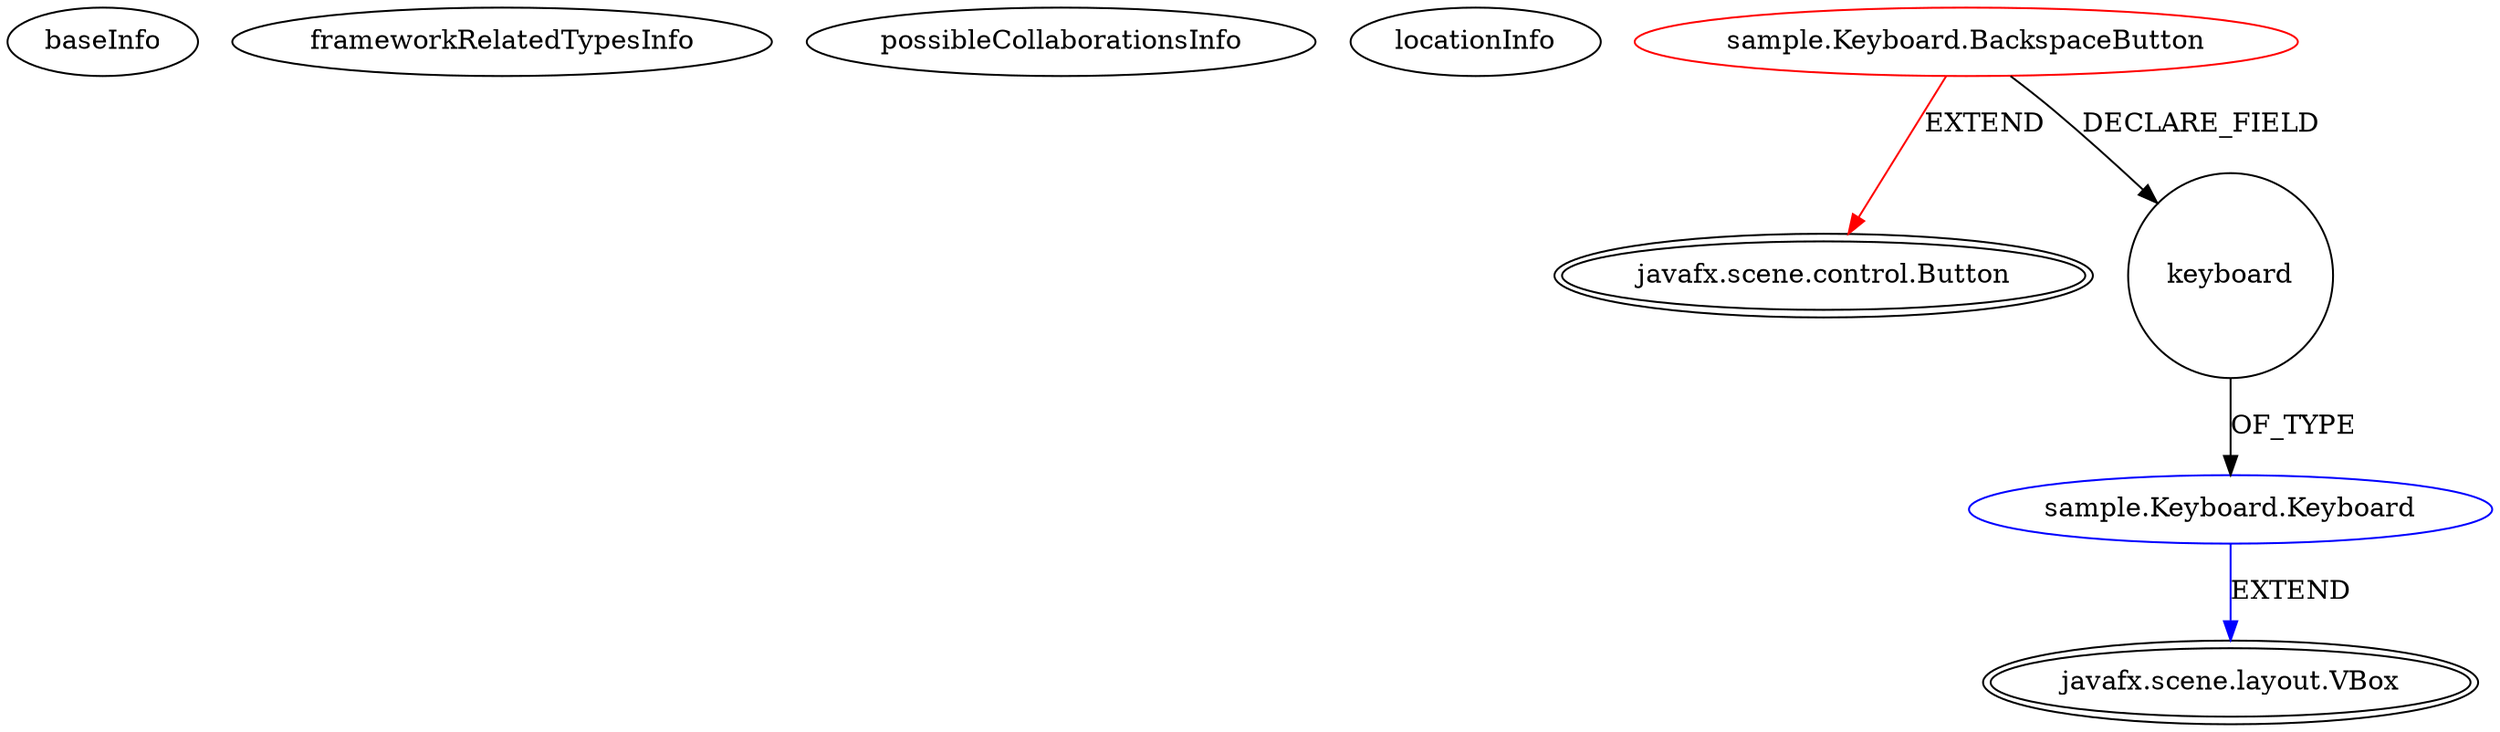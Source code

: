 digraph {
baseInfo[graphId=1466,category="extension_graph",isAnonymous=false,possibleRelation=true]
frameworkRelatedTypesInfo[0="javafx.scene.control.Button"]
possibleCollaborationsInfo[0="1466~FIELD_DECLARATION-~javafx.scene.control.Button ~javafx.scene.layout.VBox ~false~false"]
locationInfo[projectName="TobyRet-resizableKeyboard",filePath="/TobyRet-resizableKeyboard/resizableKeyboard-master/src/sample/Keyboard/BackspaceButton.java",contextSignature="BackspaceButton",graphId="1466"]
0[label="sample.Keyboard.BackspaceButton",vertexType="ROOT_CLIENT_CLASS_DECLARATION",isFrameworkType=false,color=red]
1[label="javafx.scene.control.Button",vertexType="FRAMEWORK_CLASS_TYPE",isFrameworkType=true,peripheries=2]
2[label="keyboard",vertexType="FIELD_DECLARATION",isFrameworkType=false,shape=circle]
3[label="sample.Keyboard.Keyboard",vertexType="REFERENCE_CLIENT_CLASS_DECLARATION",isFrameworkType=false,color=blue]
4[label="javafx.scene.layout.VBox",vertexType="FRAMEWORK_CLASS_TYPE",isFrameworkType=true,peripheries=2]
0->1[label="EXTEND",color=red]
0->2[label="DECLARE_FIELD"]
3->4[label="EXTEND",color=blue]
2->3[label="OF_TYPE"]
}
